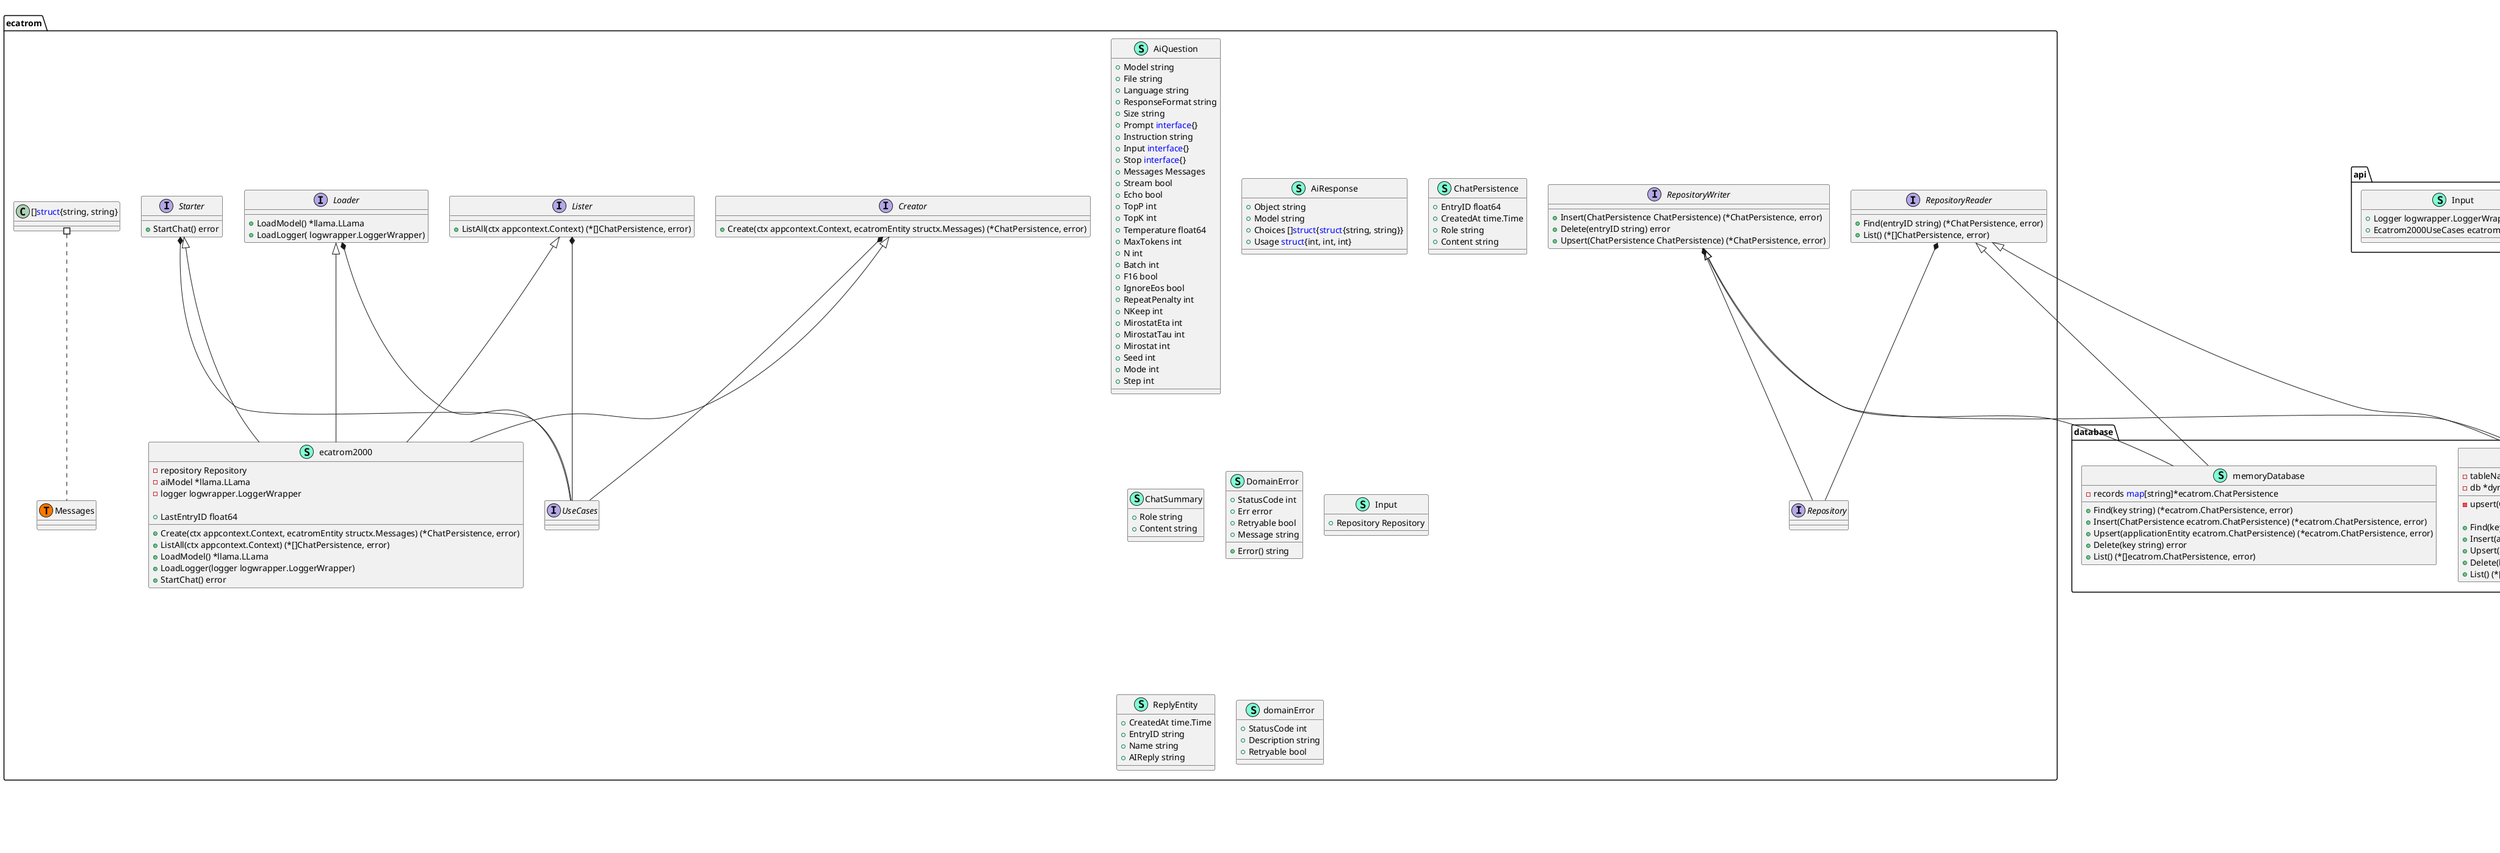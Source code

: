 @startuml
namespace api {
    class Input << (S,Aquamarine) >> {
        + Logger logwrapper.LoggerWrapper
        + Ecatrom2000UseCases ecatrom.UseCases

    }
}


namespace appcontext {
    interface Context  {
        + Done() 
        + SetLogger(logger logwrapper.LoggerWrapper) 
        + Logger() logwrapper.LoggerWrapper
        + Context() context.Context
        + TraceID() string
        + SpanID() string
        + WithValue(key <font color=blue>interface</font>{}, val <font color=blue>interface</font>{}) 
        + Value(key <font color=blue>interface</font>{}) <font color=blue>interface</font>{}
        + TTL() *int64

    }
    class appContext << (S,Aquamarine) >> {
        - logger logwrapper.LoggerWrapper
        - defaultBackgroundContext context.Context
        - ginContext *gin.Context

        + SetLogger(logger logwrapper.LoggerWrapper) 
        + Logger() logwrapper.LoggerWrapper
        + Context() context.Context
        + Done() 
        + TraceID() string
        + SpanID() string
        + WithValue(key <font color=blue>interface</font>{}, val <font color=blue>interface</font>{}) 
        + Value(key <font color=blue>interface</font>{}) <font color=blue>interface</font>{}
        + TTL() *int64

    }
    class appcontext.ContextKey << (T, #FF7700) >>  {
    }
}

"appcontext.Context" <|-- "appcontext.appContext"

namespace database {
    class dynamoDB << (S,Aquamarine) >> {
        - tableName string
        - db *dynamodb.Client

        - upsert(ChatPersistence ecatrom.ChatPersistence) (*ecatrom.ChatPersistence, error)

        + Find(key string) (*ecatrom.ChatPersistence, error)
        + Insert(applicationEntity ecatrom.ChatPersistence) (*ecatrom.ChatPersistence, error)
        + Upsert(applicationEntity ecatrom.ChatPersistence) (*ecatrom.ChatPersistence, error)
        + Delete(key string) error
        + List() (*[]ecatrom.ChatPersistence, error)

    }
    class memoryDatabase << (S,Aquamarine) >> {
        - records <font color=blue>map</font>[string]*ecatrom.ChatPersistence

        + Find(key string) (*ecatrom.ChatPersistence, error)
        + Insert(ChatPersistence ecatrom.ChatPersistence) (*ecatrom.ChatPersistence, error)
        + Upsert(applicationEntity ecatrom.ChatPersistence) (*ecatrom.ChatPersistence, error)
        + Delete(key string) error
        + List() (*[]ecatrom.ChatPersistence, error)

    }
}

"ecatrom.RepositoryReader" <|-- "database.dynamoDB"
"ecatrom.RepositoryWriter" <|-- "database.dynamoDB"
"ecatrom.RepositoryReader" <|-- "database.memoryDatabase"
"ecatrom.RepositoryWriter" <|-- "database.memoryDatabase"

namespace ecatrom {
    class AiQuestion << (S,Aquamarine) >> {
        + Model string
        + File string
        + Language string
        + ResponseFormat string
        + Size string
        + Prompt <font color=blue>interface</font>{}
        + Instruction string
        + Input <font color=blue>interface</font>{}
        + Stop <font color=blue>interface</font>{}
        + Messages Messages
        + Stream bool
        + Echo bool
        + TopP int
        + TopK int
        + Temperature float64
        + MaxTokens int
        + N int
        + Batch int
        + F16 bool
        + IgnoreEos bool
        + RepeatPenalty int
        + NKeep int
        + MirostatEta int
        + MirostatTau int
        + Mirostat int
        + Seed int
        + Mode int
        + Step int

    }
    class AiResponse << (S,Aquamarine) >> {
        + Object string
        + Model string
        + Choices []<font color=blue>struct</font>{<font color=blue>struct</font>{string, string}}
        + Usage <font color=blue>struct</font>{int, int, int}

    }
    class ChatPersistence << (S,Aquamarine) >> {
        + EntryID float64
        + CreatedAt time.Time
        + Role string
        + Content string

    }
    class ChatSummary << (S,Aquamarine) >> {
        + Role string
        + Content string

    }
    interface Creator  {
        + Create(ctx appcontext.Context, ecatromEntity structx.Messages) (*ChatPersistence, error)

    }
    class DomainError << (S,Aquamarine) >> {
        + StatusCode int
        + Err error
        + Retryable bool
        + Message string

        + Error() string

    }
    class Input << (S,Aquamarine) >> {
        + Repository Repository

    }
    interface Lister  {
        + ListAll(ctx appcontext.Context) (*[]ChatPersistence, error)

    }
    interface Loader  {
        + LoadModel() *llama.LLama
        + LoadLogger( logwrapper.LoggerWrapper) 

    }
    class ReplyEntity << (S,Aquamarine) >> {
        + CreatedAt time.Time
        + EntryID string
        + Name string
        + AIReply string

    }
    interface Repository  {
    }
    interface RepositoryReader  {
        + Find(entryID string) (*ChatPersistence, error)
        + List() (*[]ChatPersistence, error)

    }
    interface RepositoryWriter  {
        + Insert(ChatPersistence ChatPersistence) (*ChatPersistence, error)
        + Delete(entryID string) error
        + Upsert(ChatPersistence ChatPersistence) (*ChatPersistence, error)

    }
    interface Starter  {
        + StartChat() error

    }
    interface UseCases  {
    }
    class domainError << (S,Aquamarine) >> {
        + StatusCode int
        + Description string
        + Retryable bool

    }
    class ecatrom.Messages << (T, #FF7700) >>  {
    }
    class ecatrom2000 << (S,Aquamarine) >> {
        - repository Repository
        - aiModel *llama.LLama
        - logger logwrapper.LoggerWrapper

        + LastEntryID float64

        + Create(ctx appcontext.Context, ecatromEntity structx.Messages) (*ChatPersistence, error)
        + ListAll(ctx appcontext.Context) (*[]ChatPersistence, error)
        + LoadModel() *llama.LLama
        + LoadLogger(logger logwrapper.LoggerWrapper) 
        + StartChat() error

    }
}
"ecatrom.RepositoryReader" *-- "ecatrom.Repository"
"ecatrom.RepositoryWriter" *-- "ecatrom.Repository"
"ecatrom.Creator" *-- "ecatrom.UseCases"
"ecatrom.Lister" *-- "ecatrom.UseCases"
"ecatrom.Loader" *-- "ecatrom.UseCases"
"ecatrom.Starter" *-- "ecatrom.UseCases"

"ecatrom.Creator" <|-- "ecatrom.ecatrom2000"
"ecatrom.Lister" <|-- "ecatrom.ecatrom2000"
"ecatrom.Loader" <|-- "ecatrom.ecatrom2000"
"ecatrom.Starter" <|-- "ecatrom.ecatrom2000"

namespace environment {
    class Single << (S,Aquamarine) >> {
        + ENVIRONMENT string
        + APP_VERSION string
        + APP_PORT string
        + APP_URL string
        + AWS_ENDPOINT string
        + AWS_REGION string
        + AWS_PROFILE string
        + LOG_LEVEL string
        + DYNAMO_AWS_ENDPOINT string
        + DYNAMO_TABLE_NAME string
        + AWS_SQS_URL_QUEUE string
        + SQS_AWS_ENDPOINT string
        + INTERVAL_GET_KEYS int64
        + DEFAULT_PERSISTENT bool

        + Setup() 
        + IsDevelopment() bool

    }
}


namespace logwrapper {
    interface Logger  {
        + Info(msg string, fields ...zap.Field) 
        + Error(msg string, fields ...zap.Field) 
        + Warn(msg string, fields ...zap.Field) 
        + Fatal(msg string, fields ...zap.Field) 
        + Debug(msg string, fields ...zap.Field) 

    }
    interface LoggerWrapper  {
        + TraceID(v string) LoggerWrapper
        + Version(v string) LoggerWrapper
        + CreateSpan() LoggerWrapper
        + RemoveSpan() LoggerWrapper

    }
    class Zap << (S,Aquamarine) >> {
        + Logger zap.Logger

        + Info(msg string, fields ...zap.Field) 
        + Warn(msg string, fields ...zap.Field) 
        + Error(msg string, fields ...zap.Field) 
        + Fatal(msg string, fields ...zap.Field) 
        + Debug(msg string, fields ...zap.Field) 

    }
    class logWrapper << (S,Aquamarine) >> {
        - logger Logger
        - traceID string
        - span *span
        - version string

        - clone() LoggerWrapper
        - mergeField(fields ...zap.Field) []zap.Field

        + TraceID(v string) LoggerWrapper
        + Version(v string) LoggerWrapper
        + CreateSpan() LoggerWrapper
        + RemoveSpan() LoggerWrapper
        + Info(msg string, fields ...zap.Field) 
        + Warn(msg string, fields ...zap.Field) 
        + Error(msg string, fields ...zap.Field) 
        + Fatal(msg string, fields ...zap.Field) 
        + Debug(msg string, fields ...zap.Field) 

    }
    class mock << (S,Aquamarine) >> {
        + TraceID(v string) LoggerWrapper
        + Version(v string) LoggerWrapper
        + CreateSpan() LoggerWrapper
        + RemoveSpan() LoggerWrapper
        + Info(msg string, fields ...zap.Field) 
        + Warn(msg string, fields ...zap.Field) 
        + Error(msg string, fields ...zap.Field) 
        + Fatal(msg string, fields ...zap.Field) 
        + Debug(msg string, fields ...zap.Field) 

    }
    class span << (S,Aquamarine) >> {
        - id string
        - parent *span

    }
}
"logwrapper.Logger" *-- "logwrapper.LoggerWrapper"

"logwrapper.Logger" <|-- "logwrapper.Zap"
"logwrapper.Logger" <|-- "logwrapper.logWrapper"
"logwrapper.LoggerWrapper" <|-- "logwrapper.logWrapper"
"logwrapper.Logger" <|-- "logwrapper.mock"
"logwrapper.LoggerWrapper" <|-- "logwrapper.mock"

namespace structx {
    class AiQuestion << (S,Aquamarine) >> {
        + Model string
        + File string
        + Language string
        + ResponseFormat string
        + Size string
        + Prompt <font color=blue>interface</font>{}
        + Instruction string
        + Input <font color=blue>interface</font>{}
        + Stop <font color=blue>interface</font>{}
        + Messages Messages
        + Stream bool
        + Echo bool
        + TopP float64
        + TopK int
        + Temperature float64
        + Maxtokens int
        + N int
        + Batch int
        + F16 bool
        + IgnoreEOS bool
        + RepeatPenalty float64
        + Keep int
        + MirostatETA float64
        + MirostatTAU float64
        + Mirostat int
        + FrequencyPenalty float64
        + TFZ float64
        + Seed int
        + Mode int
        + Step int

    }
    class AiResponse << (S,Aquamarine) >> {
        + Object string
        + Model string
        + Choices []<font color=blue>struct</font>{<font color=blue>struct</font>{string, string}}
        + Usage <font color=blue>struct</font>{int, int, int}

    }
    class structx.Messages << (T, #FF7700) >>  {
    }
}


"__builtin__.string" #.. "appcontext.ContextKey"
"ecatrom.[]<font color=blue>struct</font>{string, string}" #.. "ecatrom.Messages"
"structx.[]<font color=blue>struct</font>{string, string}" #.. "structx.Messages"
@enduml

